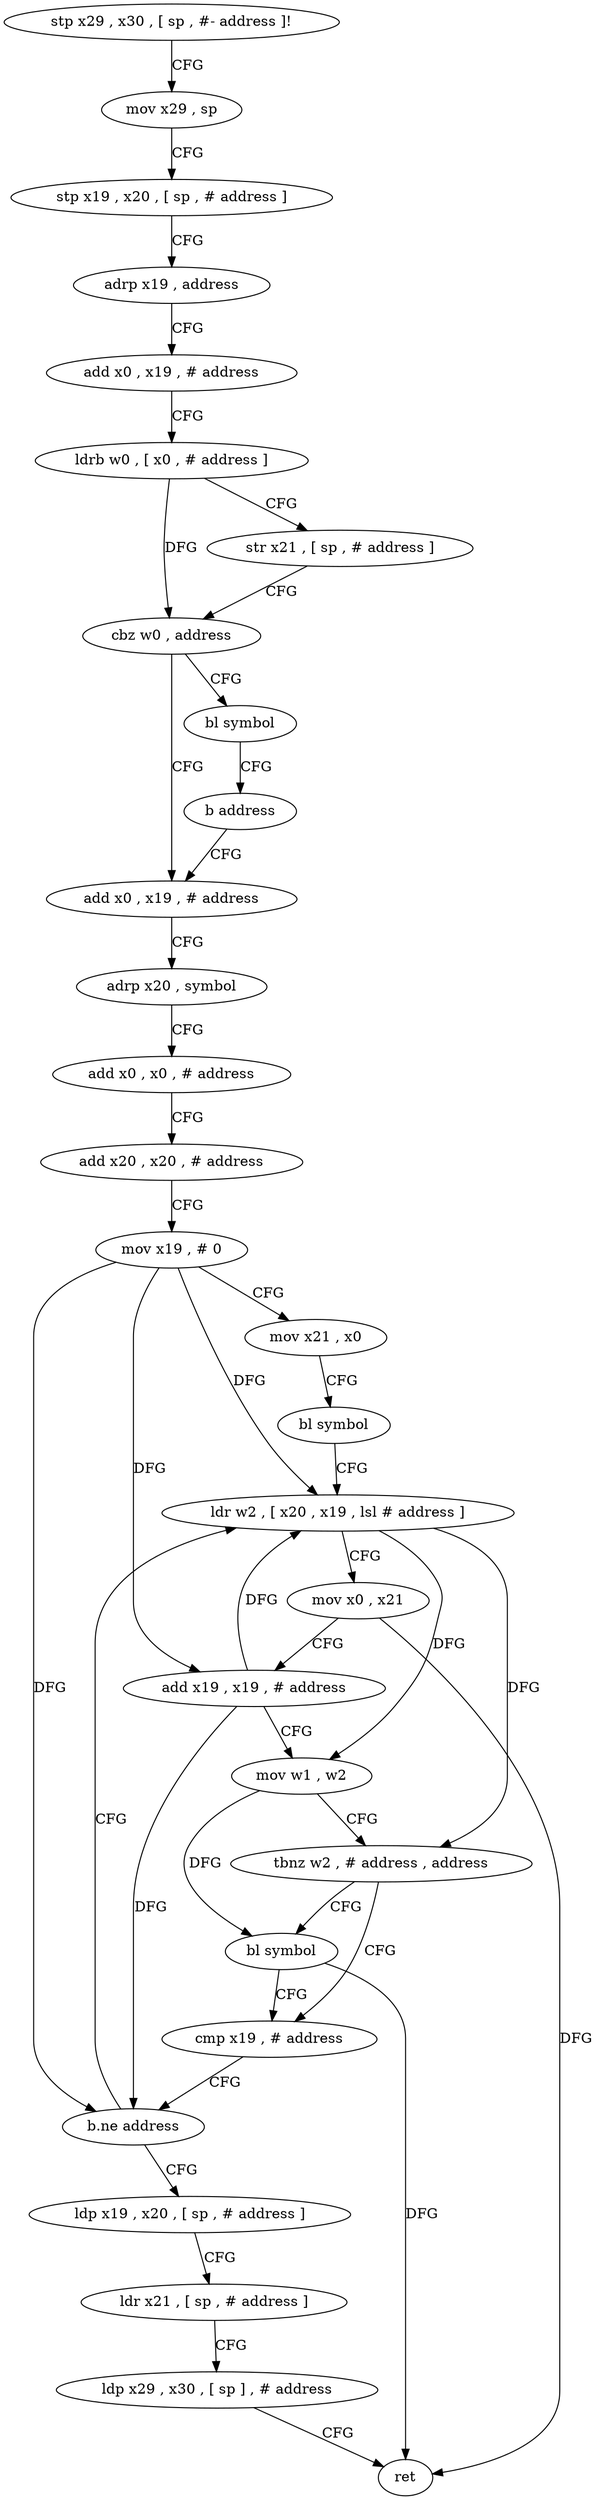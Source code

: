 digraph "func" {
"163400" [label = "stp x29 , x30 , [ sp , #- address ]!" ]
"163404" [label = "mov x29 , sp" ]
"163408" [label = "stp x19 , x20 , [ sp , # address ]" ]
"163412" [label = "adrp x19 , address" ]
"163416" [label = "add x0 , x19 , # address" ]
"163420" [label = "ldrb w0 , [ x0 , # address ]" ]
"163424" [label = "str x21 , [ sp , # address ]" ]
"163428" [label = "cbz w0 , address" ]
"163512" [label = "bl symbol" ]
"163432" [label = "add x0 , x19 , # address" ]
"163516" [label = "b address" ]
"163436" [label = "adrp x20 , symbol" ]
"163440" [label = "add x0 , x0 , # address" ]
"163444" [label = "add x20 , x20 , # address" ]
"163448" [label = "mov x19 , # 0" ]
"163452" [label = "mov x21 , x0" ]
"163456" [label = "bl symbol" ]
"163460" [label = "ldr w2 , [ x20 , x19 , lsl # address ]" ]
"163484" [label = "cmp x19 , # address" ]
"163488" [label = "b.ne address" ]
"163492" [label = "ldp x19 , x20 , [ sp , # address ]" ]
"163480" [label = "bl symbol" ]
"163464" [label = "mov x0 , x21" ]
"163468" [label = "add x19 , x19 , # address" ]
"163472" [label = "mov w1 , w2" ]
"163476" [label = "tbnz w2 , # address , address" ]
"163496" [label = "ldr x21 , [ sp , # address ]" ]
"163500" [label = "ldp x29 , x30 , [ sp ] , # address" ]
"163504" [label = "ret" ]
"163400" -> "163404" [ label = "CFG" ]
"163404" -> "163408" [ label = "CFG" ]
"163408" -> "163412" [ label = "CFG" ]
"163412" -> "163416" [ label = "CFG" ]
"163416" -> "163420" [ label = "CFG" ]
"163420" -> "163424" [ label = "CFG" ]
"163420" -> "163428" [ label = "DFG" ]
"163424" -> "163428" [ label = "CFG" ]
"163428" -> "163512" [ label = "CFG" ]
"163428" -> "163432" [ label = "CFG" ]
"163512" -> "163516" [ label = "CFG" ]
"163432" -> "163436" [ label = "CFG" ]
"163516" -> "163432" [ label = "CFG" ]
"163436" -> "163440" [ label = "CFG" ]
"163440" -> "163444" [ label = "CFG" ]
"163444" -> "163448" [ label = "CFG" ]
"163448" -> "163452" [ label = "CFG" ]
"163448" -> "163460" [ label = "DFG" ]
"163448" -> "163468" [ label = "DFG" ]
"163448" -> "163488" [ label = "DFG" ]
"163452" -> "163456" [ label = "CFG" ]
"163456" -> "163460" [ label = "CFG" ]
"163460" -> "163464" [ label = "CFG" ]
"163460" -> "163472" [ label = "DFG" ]
"163460" -> "163476" [ label = "DFG" ]
"163484" -> "163488" [ label = "CFG" ]
"163488" -> "163460" [ label = "CFG" ]
"163488" -> "163492" [ label = "CFG" ]
"163492" -> "163496" [ label = "CFG" ]
"163480" -> "163484" [ label = "CFG" ]
"163480" -> "163504" [ label = "DFG" ]
"163464" -> "163468" [ label = "CFG" ]
"163464" -> "163504" [ label = "DFG" ]
"163468" -> "163472" [ label = "CFG" ]
"163468" -> "163460" [ label = "DFG" ]
"163468" -> "163488" [ label = "DFG" ]
"163472" -> "163476" [ label = "CFG" ]
"163472" -> "163480" [ label = "DFG" ]
"163476" -> "163484" [ label = "CFG" ]
"163476" -> "163480" [ label = "CFG" ]
"163496" -> "163500" [ label = "CFG" ]
"163500" -> "163504" [ label = "CFG" ]
}
